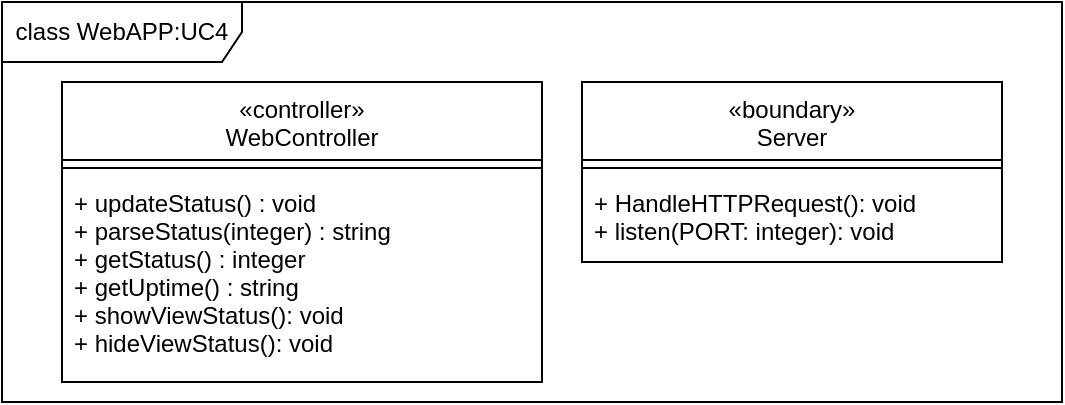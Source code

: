 <mxfile version="10.6.7" type="github"><diagram id="7ZVoluUP9DUu22hZ6GSK" name="Page-1"><mxGraphModel dx="1394" dy="796" grid="1" gridSize="10" guides="1" tooltips="1" connect="1" arrows="1" fold="1" page="1" pageScale="1" pageWidth="827" pageHeight="1169" math="0" shadow="0"><root><mxCell id="0"/><mxCell id="1" parent="0"/><mxCell id="rCE4lM7z9q6k3_3xuiqu-31" value="class WebAPP:UC4" style="shape=umlFrame;whiteSpace=wrap;html=1;width=120;height=30;" vertex="1" parent="1"><mxGeometry width="530" height="200" as="geometry"/></mxCell><mxCell id="rCE4lM7z9q6k3_3xuiqu-32" value="«controller»&#10;WebController" style="swimlane;fontStyle=0;align=center;verticalAlign=top;childLayout=stackLayout;horizontal=1;startSize=39;horizontalStack=0;resizeParent=1;resizeParentMax=0;resizeLast=0;collapsible=1;marginBottom=0;" vertex="1" parent="1"><mxGeometry x="30" y="40" width="240" height="150" as="geometry"/></mxCell><mxCell id="rCE4lM7z9q6k3_3xuiqu-33" value="" style="line;strokeWidth=1;fillColor=none;align=left;verticalAlign=middle;spacingTop=-1;spacingLeft=3;spacingRight=3;rotatable=0;labelPosition=right;points=[];portConstraint=eastwest;" vertex="1" parent="rCE4lM7z9q6k3_3xuiqu-32"><mxGeometry y="39" width="240" height="8" as="geometry"/></mxCell><mxCell id="rCE4lM7z9q6k3_3xuiqu-34" value="+ updateStatus() : void&#10;+ parseStatus(integer) : string&#10;+ getStatus() : integer&#10;+ getUptime() : string&#10;+ showViewStatus(): void&#10;+ hideViewStatus(): void&#10;&#10;" style="text;strokeColor=none;fillColor=none;align=left;verticalAlign=top;spacingLeft=4;spacingRight=4;overflow=hidden;rotatable=0;points=[[0,0.5],[1,0.5]];portConstraint=eastwest;" vertex="1" parent="rCE4lM7z9q6k3_3xuiqu-32"><mxGeometry y="47" width="240" height="103" as="geometry"/></mxCell><mxCell id="rCE4lM7z9q6k3_3xuiqu-35" value="«boundary»&#10;Server" style="swimlane;fontStyle=0;align=center;verticalAlign=top;childLayout=stackLayout;horizontal=1;startSize=39;horizontalStack=0;resizeParent=1;resizeParentMax=0;resizeLast=0;collapsible=1;marginBottom=0;" vertex="1" parent="1"><mxGeometry x="290" y="40" width="210" height="90" as="geometry"/></mxCell><mxCell id="rCE4lM7z9q6k3_3xuiqu-36" value="" style="line;strokeWidth=1;fillColor=none;align=left;verticalAlign=middle;spacingTop=-1;spacingLeft=3;spacingRight=3;rotatable=0;labelPosition=right;points=[];portConstraint=eastwest;" vertex="1" parent="rCE4lM7z9q6k3_3xuiqu-35"><mxGeometry y="39" width="210" height="8" as="geometry"/></mxCell><mxCell id="rCE4lM7z9q6k3_3xuiqu-37" value="+ HandleHTTPRequest(): void&#10;+ listen(PORT: integer): void" style="text;strokeColor=none;fillColor=none;align=left;verticalAlign=top;spacingLeft=4;spacingRight=4;overflow=hidden;rotatable=0;points=[[0,0.5],[1,0.5]];portConstraint=eastwest;" vertex="1" parent="rCE4lM7z9q6k3_3xuiqu-35"><mxGeometry y="47" width="210" height="43" as="geometry"/></mxCell></root></mxGraphModel></diagram></mxfile>